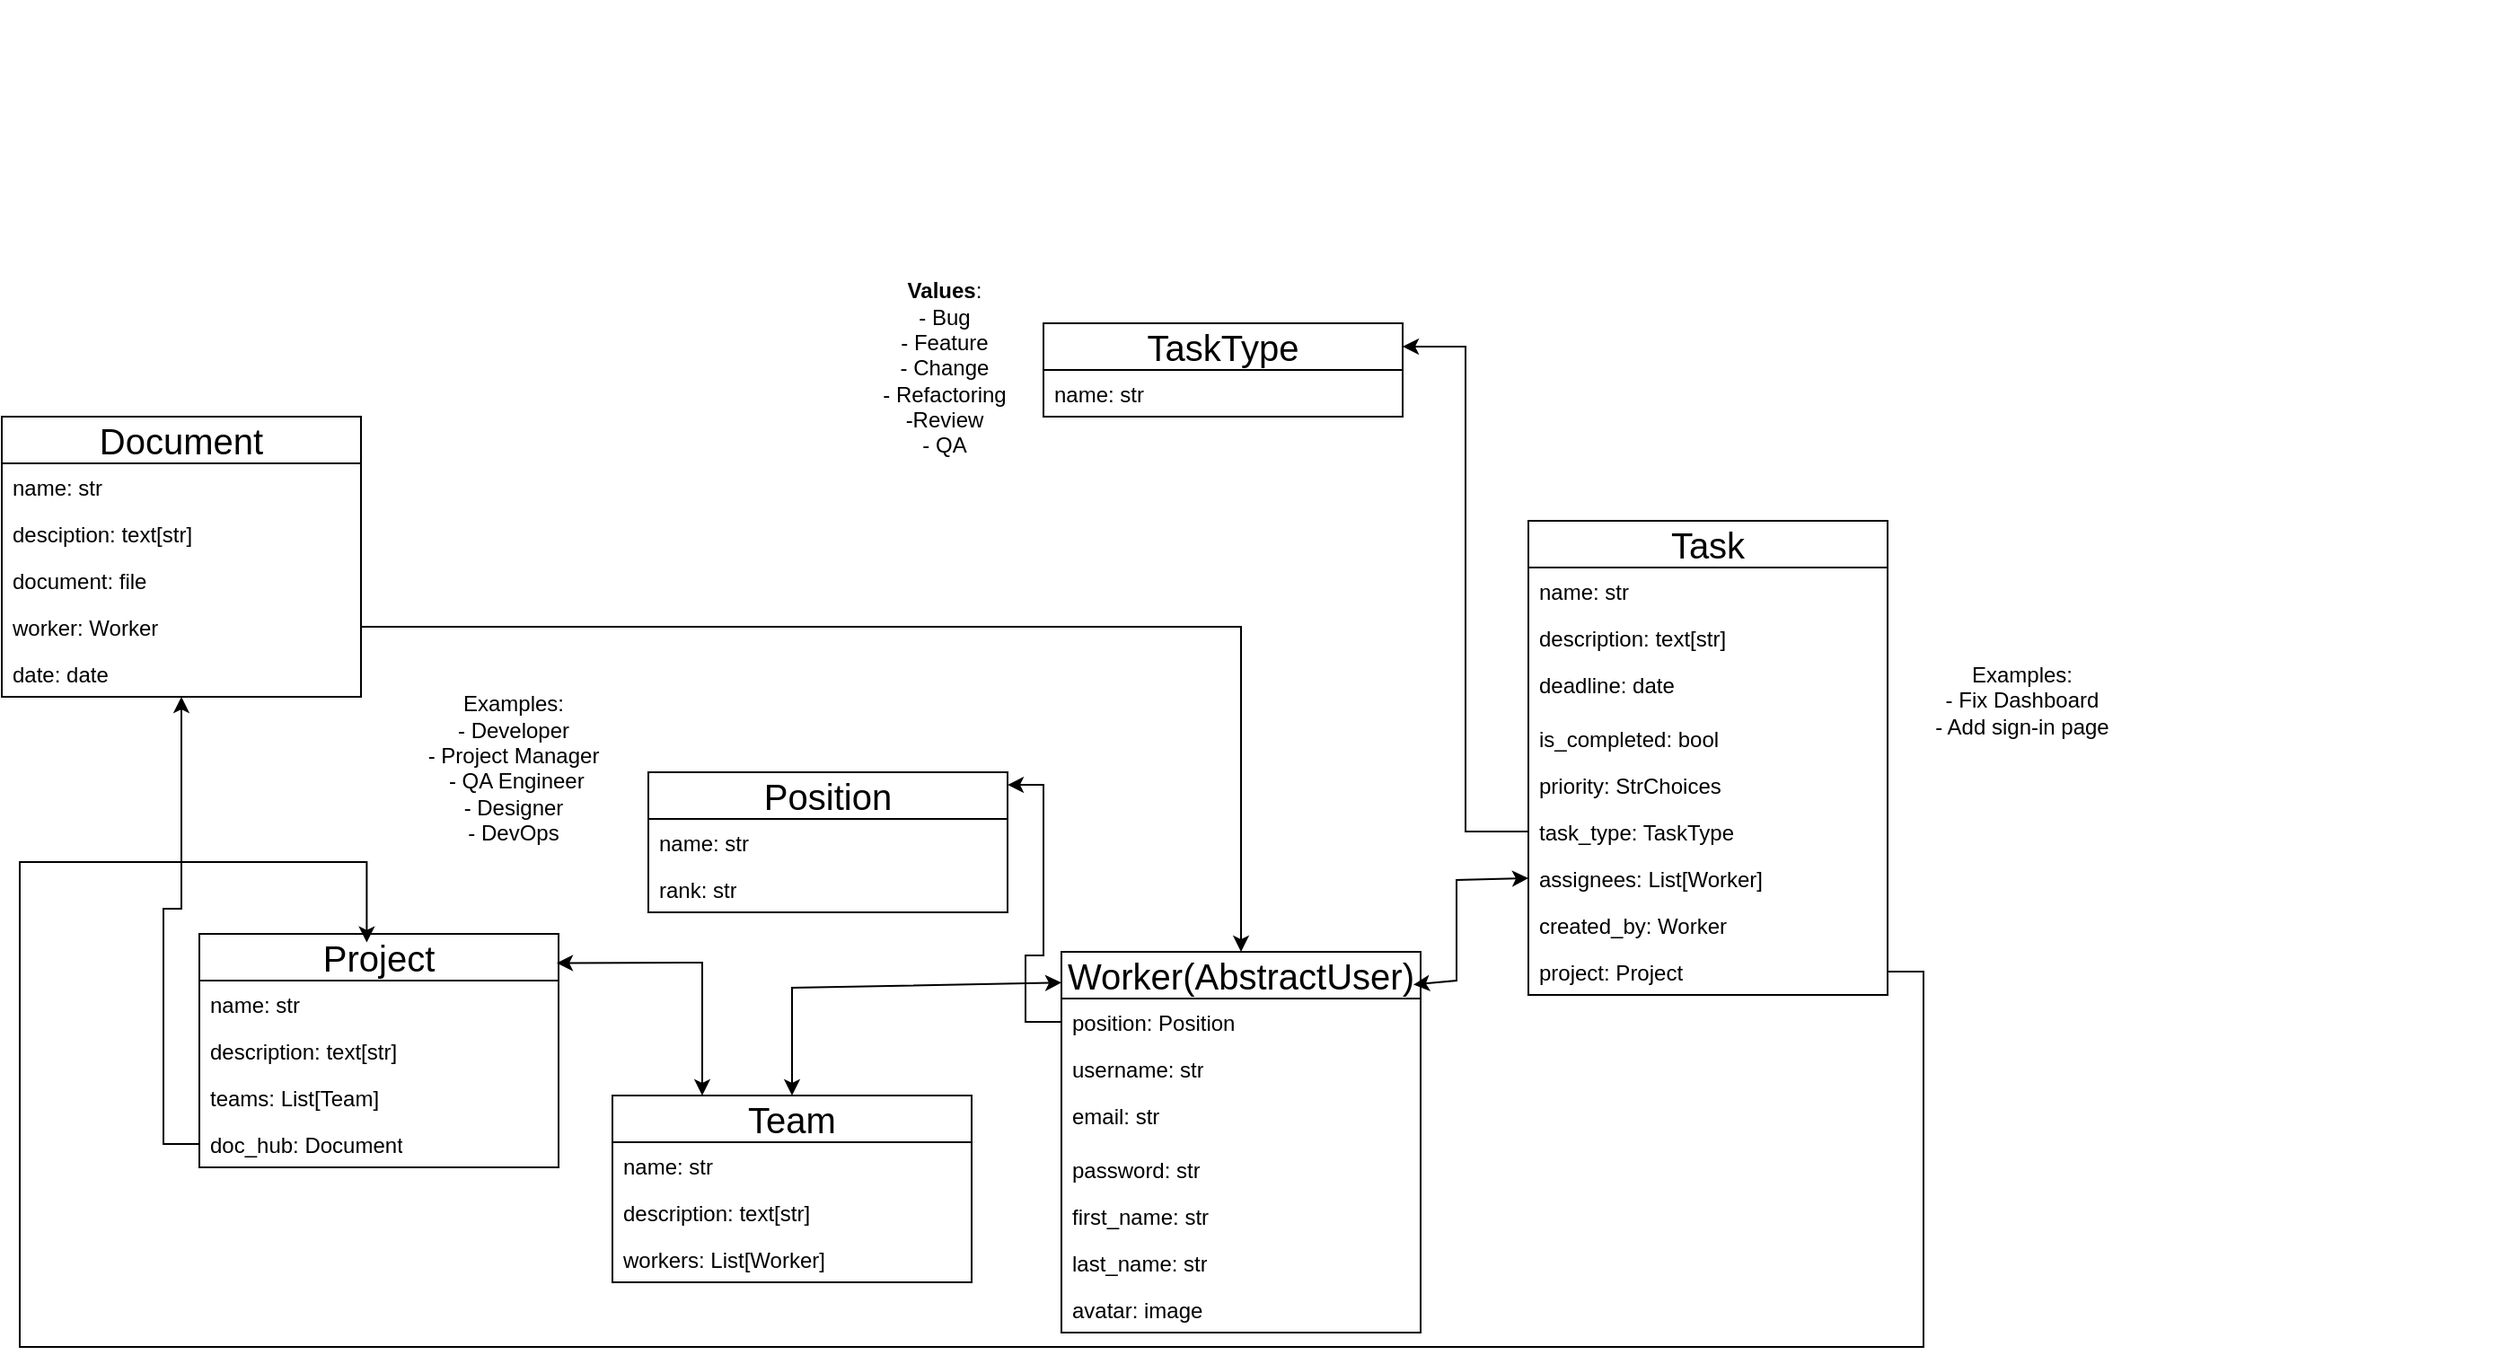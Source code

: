 <mxfile version="27.0.9">
  <diagram name="Сторінка-1" id="DGx0S60uxOYbOebhsyBo">
    <mxGraphModel dx="2088" dy="1812" grid="1" gridSize="10" guides="1" tooltips="1" connect="1" arrows="1" fold="1" page="1" pageScale="1" pageWidth="827" pageHeight="1169" math="0" shadow="0">
      <root>
        <mxCell id="0" />
        <mxCell id="1" parent="0" />
        <mxCell id="zGgsaeXwsIE-S1t-PNdy-1" value="Task" style="swimlane;fontStyle=0;childLayout=stackLayout;horizontal=1;startSize=26;fillColor=none;horizontalStack=0;resizeParent=1;resizeParentMax=0;resizeLast=0;collapsible=1;marginBottom=0;whiteSpace=wrap;html=1;fontSize=20;" parent="1" vertex="1">
          <mxGeometry x="550" y="280" width="200" height="264" as="geometry">
            <mxRectangle x="550" y="280" width="80" height="40" as="alternateBounds" />
          </mxGeometry>
        </mxCell>
        <mxCell id="zGgsaeXwsIE-S1t-PNdy-2" value="name: str" style="text;strokeColor=none;fillColor=none;align=left;verticalAlign=top;spacingLeft=4;spacingRight=4;overflow=hidden;rotatable=0;points=[[0,0.5],[1,0.5]];portConstraint=eastwest;whiteSpace=wrap;html=1;" parent="zGgsaeXwsIE-S1t-PNdy-1" vertex="1">
          <mxGeometry y="26" width="200" height="26" as="geometry" />
        </mxCell>
        <mxCell id="zGgsaeXwsIE-S1t-PNdy-3" value="description: text[str]" style="text;strokeColor=none;fillColor=none;align=left;verticalAlign=top;spacingLeft=4;spacingRight=4;overflow=hidden;rotatable=0;points=[[0,0.5],[1,0.5]];portConstraint=eastwest;whiteSpace=wrap;html=1;" parent="zGgsaeXwsIE-S1t-PNdy-1" vertex="1">
          <mxGeometry y="52" width="200" height="26" as="geometry" />
        </mxCell>
        <mxCell id="zGgsaeXwsIE-S1t-PNdy-4" value="deadline: date" style="text;strokeColor=none;fillColor=none;align=left;verticalAlign=top;spacingLeft=4;spacingRight=4;overflow=hidden;rotatable=0;points=[[0,0.5],[1,0.5]];portConstraint=eastwest;whiteSpace=wrap;html=1;" parent="zGgsaeXwsIE-S1t-PNdy-1" vertex="1">
          <mxGeometry y="78" width="200" height="30" as="geometry" />
        </mxCell>
        <mxCell id="zGgsaeXwsIE-S1t-PNdy-8" value="is_completed: bool" style="text;strokeColor=none;fillColor=none;align=left;verticalAlign=top;spacingLeft=4;spacingRight=4;overflow=hidden;rotatable=0;points=[[0,0.5],[1,0.5]];portConstraint=eastwest;whiteSpace=wrap;html=1;" parent="zGgsaeXwsIE-S1t-PNdy-1" vertex="1">
          <mxGeometry y="108" width="200" height="26" as="geometry" />
        </mxCell>
        <mxCell id="zGgsaeXwsIE-S1t-PNdy-5" value="priority: StrChoices" style="text;strokeColor=none;fillColor=none;align=left;verticalAlign=top;spacingLeft=4;spacingRight=4;overflow=hidden;rotatable=0;points=[[0,0.5],[1,0.5]];portConstraint=eastwest;whiteSpace=wrap;html=1;" parent="zGgsaeXwsIE-S1t-PNdy-1" vertex="1">
          <mxGeometry y="134" width="200" height="26" as="geometry" />
        </mxCell>
        <mxCell id="zGgsaeXwsIE-S1t-PNdy-9" value="task_type: TaskType" style="text;strokeColor=none;fillColor=none;align=left;verticalAlign=top;spacingLeft=4;spacingRight=4;overflow=hidden;rotatable=0;points=[[0,0.5],[1,0.5]];portConstraint=eastwest;whiteSpace=wrap;html=1;" parent="zGgsaeXwsIE-S1t-PNdy-1" vertex="1">
          <mxGeometry y="160" width="200" height="26" as="geometry" />
        </mxCell>
        <mxCell id="zGgsaeXwsIE-S1t-PNdy-10" value="assignees: List[Worker]" style="text;strokeColor=none;fillColor=none;align=left;verticalAlign=top;spacingLeft=4;spacingRight=4;overflow=hidden;rotatable=0;points=[[0,0.5],[1,0.5]];portConstraint=eastwest;whiteSpace=wrap;html=1;" parent="zGgsaeXwsIE-S1t-PNdy-1" vertex="1">
          <mxGeometry y="186" width="200" height="26" as="geometry" />
        </mxCell>
        <mxCell id="21D_6T_b0OIAMuyLPXr2-1" value="created_by: Worker" style="text;strokeColor=none;fillColor=none;align=left;verticalAlign=top;spacingLeft=4;spacingRight=4;overflow=hidden;rotatable=0;points=[[0,0.5],[1,0.5]];portConstraint=eastwest;whiteSpace=wrap;html=1;" vertex="1" parent="zGgsaeXwsIE-S1t-PNdy-1">
          <mxGeometry y="212" width="200" height="26" as="geometry" />
        </mxCell>
        <mxCell id="21D_6T_b0OIAMuyLPXr2-2" value="project: Project" style="text;strokeColor=none;fillColor=none;align=left;verticalAlign=top;spacingLeft=4;spacingRight=4;overflow=hidden;rotatable=0;points=[[0,0.5],[1,0.5]];portConstraint=eastwest;whiteSpace=wrap;html=1;" vertex="1" parent="zGgsaeXwsIE-S1t-PNdy-1">
          <mxGeometry y="238" width="200" height="26" as="geometry" />
        </mxCell>
        <mxCell id="zGgsaeXwsIE-S1t-PNdy-15" value="Worker(AbstractUser)" style="swimlane;fontStyle=0;childLayout=stackLayout;horizontal=1;startSize=26;fillColor=none;horizontalStack=0;resizeParent=1;resizeParentMax=0;resizeLast=0;collapsible=1;marginBottom=0;whiteSpace=wrap;html=1;fontSize=20;" parent="1" vertex="1">
          <mxGeometry x="290" y="520" width="200" height="212" as="geometry">
            <mxRectangle x="550" y="280" width="80" height="40" as="alternateBounds" />
          </mxGeometry>
        </mxCell>
        <mxCell id="zGgsaeXwsIE-S1t-PNdy-16" value="position: Position" style="text;strokeColor=none;fillColor=none;align=left;verticalAlign=top;spacingLeft=4;spacingRight=4;overflow=hidden;rotatable=0;points=[[0,0.5],[1,0.5]];portConstraint=eastwest;whiteSpace=wrap;html=1;" parent="zGgsaeXwsIE-S1t-PNdy-15" vertex="1">
          <mxGeometry y="26" width="200" height="26" as="geometry" />
        </mxCell>
        <mxCell id="zGgsaeXwsIE-S1t-PNdy-17" value="username: str" style="text;strokeColor=none;fillColor=none;align=left;verticalAlign=top;spacingLeft=4;spacingRight=4;overflow=hidden;rotatable=0;points=[[0,0.5],[1,0.5]];portConstraint=eastwest;whiteSpace=wrap;html=1;" parent="zGgsaeXwsIE-S1t-PNdy-15" vertex="1">
          <mxGeometry y="52" width="200" height="26" as="geometry" />
        </mxCell>
        <mxCell id="zGgsaeXwsIE-S1t-PNdy-18" value="email: str" style="text;strokeColor=none;fillColor=none;align=left;verticalAlign=top;spacingLeft=4;spacingRight=4;overflow=hidden;rotatable=0;points=[[0,0.5],[1,0.5]];portConstraint=eastwest;whiteSpace=wrap;html=1;" parent="zGgsaeXwsIE-S1t-PNdy-15" vertex="1">
          <mxGeometry y="78" width="200" height="30" as="geometry" />
        </mxCell>
        <mxCell id="zGgsaeXwsIE-S1t-PNdy-19" value="password: str" style="text;strokeColor=none;fillColor=none;align=left;verticalAlign=top;spacingLeft=4;spacingRight=4;overflow=hidden;rotatable=0;points=[[0,0.5],[1,0.5]];portConstraint=eastwest;whiteSpace=wrap;html=1;" parent="zGgsaeXwsIE-S1t-PNdy-15" vertex="1">
          <mxGeometry y="108" width="200" height="26" as="geometry" />
        </mxCell>
        <mxCell id="zGgsaeXwsIE-S1t-PNdy-20" value="first_name: str" style="text;strokeColor=none;fillColor=none;align=left;verticalAlign=top;spacingLeft=4;spacingRight=4;overflow=hidden;rotatable=0;points=[[0,0.5],[1,0.5]];portConstraint=eastwest;whiteSpace=wrap;html=1;" parent="zGgsaeXwsIE-S1t-PNdy-15" vertex="1">
          <mxGeometry y="134" width="200" height="26" as="geometry" />
        </mxCell>
        <mxCell id="zGgsaeXwsIE-S1t-PNdy-21" value="last_name: str" style="text;strokeColor=none;fillColor=none;align=left;verticalAlign=top;spacingLeft=4;spacingRight=4;overflow=hidden;rotatable=0;points=[[0,0.5],[1,0.5]];portConstraint=eastwest;whiteSpace=wrap;html=1;" parent="zGgsaeXwsIE-S1t-PNdy-15" vertex="1">
          <mxGeometry y="160" width="200" height="26" as="geometry" />
        </mxCell>
        <mxCell id="onjcQL5mCA4Y88tSQLYb-1" value="avatar: image" style="text;strokeColor=none;fillColor=none;align=left;verticalAlign=top;spacingLeft=4;spacingRight=4;overflow=hidden;rotatable=0;points=[[0,0.5],[1,0.5]];portConstraint=eastwest;whiteSpace=wrap;html=1;" parent="zGgsaeXwsIE-S1t-PNdy-15" vertex="1">
          <mxGeometry y="186" width="200" height="26" as="geometry" />
        </mxCell>
        <mxCell id="zGgsaeXwsIE-S1t-PNdy-24" value="TaskType" style="swimlane;fontStyle=0;childLayout=stackLayout;horizontal=1;startSize=26;fillColor=none;horizontalStack=0;resizeParent=1;resizeParentMax=0;resizeLast=0;collapsible=1;marginBottom=0;whiteSpace=wrap;html=1;fontSize=20;" parent="1" vertex="1">
          <mxGeometry x="280" y="170" width="200" height="52" as="geometry">
            <mxRectangle x="550" y="280" width="80" height="40" as="alternateBounds" />
          </mxGeometry>
        </mxCell>
        <mxCell id="zGgsaeXwsIE-S1t-PNdy-25" value="name: str" style="text;strokeColor=none;fillColor=none;align=left;verticalAlign=top;spacingLeft=4;spacingRight=4;overflow=hidden;rotatable=0;points=[[0,0.5],[1,0.5]];portConstraint=eastwest;whiteSpace=wrap;html=1;" parent="zGgsaeXwsIE-S1t-PNdy-24" vertex="1">
          <mxGeometry y="26" width="200" height="26" as="geometry" />
        </mxCell>
        <mxCell id="zGgsaeXwsIE-S1t-PNdy-31" value="" style="endArrow=classic;startArrow=classic;html=1;rounded=0;entryX=0;entryY=0.5;entryDx=0;entryDy=0;exitX=0.98;exitY=0.086;exitDx=0;exitDy=0;exitPerimeter=0;" parent="1" source="zGgsaeXwsIE-S1t-PNdy-15" target="zGgsaeXwsIE-S1t-PNdy-10" edge="1">
          <mxGeometry width="50" height="50" relative="1" as="geometry">
            <mxPoint x="510" y="540" as="sourcePoint" />
            <mxPoint x="440" y="420" as="targetPoint" />
            <Array as="points">
              <mxPoint x="510" y="536" />
              <mxPoint x="510" y="480" />
            </Array>
          </mxGeometry>
        </mxCell>
        <mxCell id="zGgsaeXwsIE-S1t-PNdy-32" style="edgeStyle=orthogonalEdgeStyle;rounded=0;orthogonalLoop=1;jettySize=auto;html=1;entryX=1;entryY=0.25;entryDx=0;entryDy=0;" parent="1" source="zGgsaeXwsIE-S1t-PNdy-9" target="zGgsaeXwsIE-S1t-PNdy-24" edge="1">
          <mxGeometry relative="1" as="geometry" />
        </mxCell>
        <mxCell id="zGgsaeXwsIE-S1t-PNdy-33" value="Position" style="swimlane;fontStyle=0;childLayout=stackLayout;horizontal=1;startSize=26;fillColor=none;horizontalStack=0;resizeParent=1;resizeParentMax=0;resizeLast=0;collapsible=1;marginBottom=0;whiteSpace=wrap;html=1;fontSize=20;" parent="1" vertex="1">
          <mxGeometry x="60" y="420" width="200" height="78" as="geometry">
            <mxRectangle x="550" y="280" width="80" height="40" as="alternateBounds" />
          </mxGeometry>
        </mxCell>
        <mxCell id="zGgsaeXwsIE-S1t-PNdy-34" value="name: str" style="text;strokeColor=none;fillColor=none;align=left;verticalAlign=top;spacingLeft=4;spacingRight=4;overflow=hidden;rotatable=0;points=[[0,0.5],[1,0.5]];portConstraint=eastwest;whiteSpace=wrap;html=1;" parent="zGgsaeXwsIE-S1t-PNdy-33" vertex="1">
          <mxGeometry y="26" width="200" height="26" as="geometry" />
        </mxCell>
        <mxCell id="zGgsaeXwsIE-S1t-PNdy-35" value="rank: str" style="text;strokeColor=none;fillColor=none;align=left;verticalAlign=top;spacingLeft=4;spacingRight=4;overflow=hidden;rotatable=0;points=[[0,0.5],[1,0.5]];portConstraint=eastwest;whiteSpace=wrap;html=1;" parent="zGgsaeXwsIE-S1t-PNdy-33" vertex="1">
          <mxGeometry y="52" width="200" height="26" as="geometry" />
        </mxCell>
        <mxCell id="zGgsaeXwsIE-S1t-PNdy-38" style="edgeStyle=orthogonalEdgeStyle;rounded=0;orthogonalLoop=1;jettySize=auto;html=1;exitX=0;exitY=0.5;exitDx=0;exitDy=0;entryX=1;entryY=0.09;entryDx=0;entryDy=0;entryPerimeter=0;" parent="1" source="zGgsaeXwsIE-S1t-PNdy-16" target="zGgsaeXwsIE-S1t-PNdy-33" edge="1">
          <mxGeometry relative="1" as="geometry" />
        </mxCell>
        <mxCell id="zGgsaeXwsIE-S1t-PNdy-39" value="Team" style="swimlane;fontStyle=0;childLayout=stackLayout;horizontal=1;startSize=26;fillColor=none;horizontalStack=0;resizeParent=1;resizeParentMax=0;resizeLast=0;collapsible=1;marginBottom=0;whiteSpace=wrap;html=1;fontSize=20;" parent="1" vertex="1">
          <mxGeometry x="40" y="600" width="200" height="104" as="geometry">
            <mxRectangle x="550" y="280" width="80" height="40" as="alternateBounds" />
          </mxGeometry>
        </mxCell>
        <mxCell id="zGgsaeXwsIE-S1t-PNdy-40" value="name: str" style="text;strokeColor=none;fillColor=none;align=left;verticalAlign=top;spacingLeft=4;spacingRight=4;overflow=hidden;rotatable=0;points=[[0,0.5],[1,0.5]];portConstraint=eastwest;whiteSpace=wrap;html=1;" parent="zGgsaeXwsIE-S1t-PNdy-39" vertex="1">
          <mxGeometry y="26" width="200" height="26" as="geometry" />
        </mxCell>
        <mxCell id="zGgsaeXwsIE-S1t-PNdy-46" value="description: text[str]" style="text;strokeColor=none;fillColor=none;align=left;verticalAlign=top;spacingLeft=4;spacingRight=4;overflow=hidden;rotatable=0;points=[[0,0.5],[1,0.5]];portConstraint=eastwest;whiteSpace=wrap;html=1;" parent="zGgsaeXwsIE-S1t-PNdy-39" vertex="1">
          <mxGeometry y="52" width="200" height="26" as="geometry" />
        </mxCell>
        <mxCell id="zGgsaeXwsIE-S1t-PNdy-41" value="workers: List[Worker]" style="text;strokeColor=none;fillColor=none;align=left;verticalAlign=top;spacingLeft=4;spacingRight=4;overflow=hidden;rotatable=0;points=[[0,0.5],[1,0.5]];portConstraint=eastwest;whiteSpace=wrap;html=1;" parent="zGgsaeXwsIE-S1t-PNdy-39" vertex="1">
          <mxGeometry y="78" width="200" height="26" as="geometry" />
        </mxCell>
        <mxCell id="zGgsaeXwsIE-S1t-PNdy-42" value="" style="endArrow=classic;startArrow=classic;html=1;rounded=0;entryX=0;entryY=0.081;entryDx=0;entryDy=0;entryPerimeter=0;exitX=0.5;exitY=0;exitDx=0;exitDy=0;" parent="1" source="zGgsaeXwsIE-S1t-PNdy-39" target="zGgsaeXwsIE-S1t-PNdy-15" edge="1">
          <mxGeometry width="50" height="50" relative="1" as="geometry">
            <mxPoint x="200" y="585" as="sourcePoint" />
            <mxPoint x="250" y="535" as="targetPoint" />
            <Array as="points">
              <mxPoint x="140" y="540" />
            </Array>
          </mxGeometry>
        </mxCell>
        <mxCell id="zGgsaeXwsIE-S1t-PNdy-43" value="Project" style="swimlane;fontStyle=0;childLayout=stackLayout;horizontal=1;startSize=26;fillColor=none;horizontalStack=0;resizeParent=1;resizeParentMax=0;resizeLast=0;collapsible=1;marginBottom=0;whiteSpace=wrap;html=1;fontSize=20;" parent="1" vertex="1">
          <mxGeometry x="-190" y="510" width="200" height="130" as="geometry">
            <mxRectangle x="550" y="280" width="80" height="40" as="alternateBounds" />
          </mxGeometry>
        </mxCell>
        <mxCell id="zGgsaeXwsIE-S1t-PNdy-44" value="name: str" style="text;strokeColor=none;fillColor=none;align=left;verticalAlign=top;spacingLeft=4;spacingRight=4;overflow=hidden;rotatable=0;points=[[0,0.5],[1,0.5]];portConstraint=eastwest;whiteSpace=wrap;html=1;" parent="zGgsaeXwsIE-S1t-PNdy-43" vertex="1">
          <mxGeometry y="26" width="200" height="26" as="geometry" />
        </mxCell>
        <mxCell id="zGgsaeXwsIE-S1t-PNdy-47" value="description: text[str]" style="text;strokeColor=none;fillColor=none;align=left;verticalAlign=top;spacingLeft=4;spacingRight=4;overflow=hidden;rotatable=0;points=[[0,0.5],[1,0.5]];portConstraint=eastwest;whiteSpace=wrap;html=1;" parent="zGgsaeXwsIE-S1t-PNdy-43" vertex="1">
          <mxGeometry y="52" width="200" height="26" as="geometry" />
        </mxCell>
        <mxCell id="zGgsaeXwsIE-S1t-PNdy-45" value="teams: List[Team]" style="text;strokeColor=none;fillColor=none;align=left;verticalAlign=top;spacingLeft=4;spacingRight=4;overflow=hidden;rotatable=0;points=[[0,0.5],[1,0.5]];portConstraint=eastwest;whiteSpace=wrap;html=1;" parent="zGgsaeXwsIE-S1t-PNdy-43" vertex="1">
          <mxGeometry y="78" width="200" height="26" as="geometry" />
        </mxCell>
        <mxCell id="-rcoc01FDQKnA7VFfFCH-1" value="doc_hub: Document" style="text;strokeColor=none;fillColor=none;align=left;verticalAlign=top;spacingLeft=4;spacingRight=4;overflow=hidden;rotatable=0;points=[[0,0.5],[1,0.5]];portConstraint=eastwest;whiteSpace=wrap;html=1;" parent="zGgsaeXwsIE-S1t-PNdy-43" vertex="1">
          <mxGeometry y="104" width="200" height="26" as="geometry" />
        </mxCell>
        <mxCell id="zGgsaeXwsIE-S1t-PNdy-48" value="" style="endArrow=classic;startArrow=classic;html=1;rounded=0;exitX=0.995;exitY=0.125;exitDx=0;exitDy=0;exitPerimeter=0;entryX=0.25;entryY=0;entryDx=0;entryDy=0;" parent="1" source="zGgsaeXwsIE-S1t-PNdy-43" target="zGgsaeXwsIE-S1t-PNdy-39" edge="1">
          <mxGeometry width="50" height="50" relative="1" as="geometry">
            <mxPoint x="20" y="570" as="sourcePoint" />
            <mxPoint x="70" y="520" as="targetPoint" />
            <Array as="points">
              <mxPoint x="90" y="526" />
            </Array>
          </mxGeometry>
        </mxCell>
        <mxCell id="zGgsaeXwsIE-S1t-PNdy-49" value="Examples:&lt;br&gt;- Fix Dashboard&lt;br&gt;- Add sign-in page" style="text;html=1;align=center;verticalAlign=middle;whiteSpace=wrap;rounded=0;" parent="1" vertex="1">
          <mxGeometry x="560" y="290" width="530" height="180" as="geometry" />
        </mxCell>
        <mxCell id="zGgsaeXwsIE-S1t-PNdy-51" value="&lt;b&gt;Values&lt;/b&gt;:&lt;br&gt;- Bug&lt;div&gt;- Feature&lt;br&gt;- Change&lt;br&gt;- Refactoring&lt;br&gt;-Review&lt;br&gt;- QA&lt;/div&gt;" style="text;html=1;align=center;verticalAlign=middle;whiteSpace=wrap;rounded=0;" parent="1" vertex="1">
          <mxGeometry x="50" y="-10" width="350" height="410" as="geometry" />
        </mxCell>
        <mxCell id="zGgsaeXwsIE-S1t-PNdy-52" value="Examples:&lt;br&gt;- Developer&lt;br&gt;- Project Manager&lt;br&gt;&amp;nbsp;- QA Engineer&lt;br&gt;- Designer&lt;br&gt;- DevOps&lt;div&gt;&lt;br/&gt;&lt;/div&gt;" style="text;html=1;align=center;verticalAlign=middle;whiteSpace=wrap;rounded=0;" parent="1" vertex="1">
          <mxGeometry x="-150" y="410" width="270" height="30" as="geometry" />
        </mxCell>
        <mxCell id="-rcoc01FDQKnA7VFfFCH-2" value="Document" style="swimlane;fontStyle=0;childLayout=stackLayout;horizontal=1;startSize=26;fillColor=none;horizontalStack=0;resizeParent=1;resizeParentMax=0;resizeLast=0;collapsible=1;marginBottom=0;whiteSpace=wrap;html=1;fontSize=20;" parent="1" vertex="1">
          <mxGeometry x="-300" y="222" width="200" height="156" as="geometry">
            <mxRectangle x="550" y="280" width="80" height="40" as="alternateBounds" />
          </mxGeometry>
        </mxCell>
        <mxCell id="-rcoc01FDQKnA7VFfFCH-3" value="name: str" style="text;strokeColor=none;fillColor=none;align=left;verticalAlign=top;spacingLeft=4;spacingRight=4;overflow=hidden;rotatable=0;points=[[0,0.5],[1,0.5]];portConstraint=eastwest;whiteSpace=wrap;html=1;" parent="-rcoc01FDQKnA7VFfFCH-2" vertex="1">
          <mxGeometry y="26" width="200" height="26" as="geometry" />
        </mxCell>
        <mxCell id="-rcoc01FDQKnA7VFfFCH-4" value="desciption: text[str]" style="text;strokeColor=none;fillColor=none;align=left;verticalAlign=top;spacingLeft=4;spacingRight=4;overflow=hidden;rotatable=0;points=[[0,0.5],[1,0.5]];portConstraint=eastwest;whiteSpace=wrap;html=1;" parent="-rcoc01FDQKnA7VFfFCH-2" vertex="1">
          <mxGeometry y="52" width="200" height="26" as="geometry" />
        </mxCell>
        <mxCell id="-rcoc01FDQKnA7VFfFCH-5" value="document: file" style="text;strokeColor=none;fillColor=none;align=left;verticalAlign=top;spacingLeft=4;spacingRight=4;overflow=hidden;rotatable=0;points=[[0,0.5],[1,0.5]];portConstraint=eastwest;whiteSpace=wrap;html=1;" parent="-rcoc01FDQKnA7VFfFCH-2" vertex="1">
          <mxGeometry y="78" width="200" height="26" as="geometry" />
        </mxCell>
        <mxCell id="-rcoc01FDQKnA7VFfFCH-6" value="worker: Worker" style="text;strokeColor=none;fillColor=none;align=left;verticalAlign=top;spacingLeft=4;spacingRight=4;overflow=hidden;rotatable=0;points=[[0,0.5],[1,0.5]];portConstraint=eastwest;whiteSpace=wrap;html=1;" parent="-rcoc01FDQKnA7VFfFCH-2" vertex="1">
          <mxGeometry y="104" width="200" height="26" as="geometry" />
        </mxCell>
        <mxCell id="-rcoc01FDQKnA7VFfFCH-7" value="date: date" style="text;strokeColor=none;fillColor=none;align=left;verticalAlign=top;spacingLeft=4;spacingRight=4;overflow=hidden;rotatable=0;points=[[0,0.5],[1,0.5]];portConstraint=eastwest;whiteSpace=wrap;html=1;" parent="-rcoc01FDQKnA7VFfFCH-2" vertex="1">
          <mxGeometry y="130" width="200" height="26" as="geometry" />
        </mxCell>
        <mxCell id="-rcoc01FDQKnA7VFfFCH-10" style="edgeStyle=orthogonalEdgeStyle;rounded=0;orthogonalLoop=1;jettySize=auto;html=1;" parent="1" source="-rcoc01FDQKnA7VFfFCH-1" target="-rcoc01FDQKnA7VFfFCH-2" edge="1">
          <mxGeometry relative="1" as="geometry" />
        </mxCell>
        <mxCell id="-rcoc01FDQKnA7VFfFCH-12" style="edgeStyle=orthogonalEdgeStyle;rounded=0;orthogonalLoop=1;jettySize=auto;html=1;entryX=0.5;entryY=0;entryDx=0;entryDy=0;" parent="1" source="-rcoc01FDQKnA7VFfFCH-6" target="zGgsaeXwsIE-S1t-PNdy-15" edge="1">
          <mxGeometry relative="1" as="geometry" />
        </mxCell>
        <mxCell id="21D_6T_b0OIAMuyLPXr2-4" style="edgeStyle=orthogonalEdgeStyle;rounded=0;orthogonalLoop=1;jettySize=auto;html=1;entryX=0.466;entryY=0.037;entryDx=0;entryDy=0;entryPerimeter=0;" edge="1" parent="1" source="21D_6T_b0OIAMuyLPXr2-2" target="zGgsaeXwsIE-S1t-PNdy-43">
          <mxGeometry relative="1" as="geometry">
            <mxPoint x="-260" y="470" as="targetPoint" />
            <Array as="points">
              <mxPoint x="770" y="531" />
              <mxPoint x="770" y="740" />
              <mxPoint x="-290" y="740" />
              <mxPoint x="-290" y="470" />
              <mxPoint x="-97" y="470" />
            </Array>
          </mxGeometry>
        </mxCell>
      </root>
    </mxGraphModel>
  </diagram>
</mxfile>
